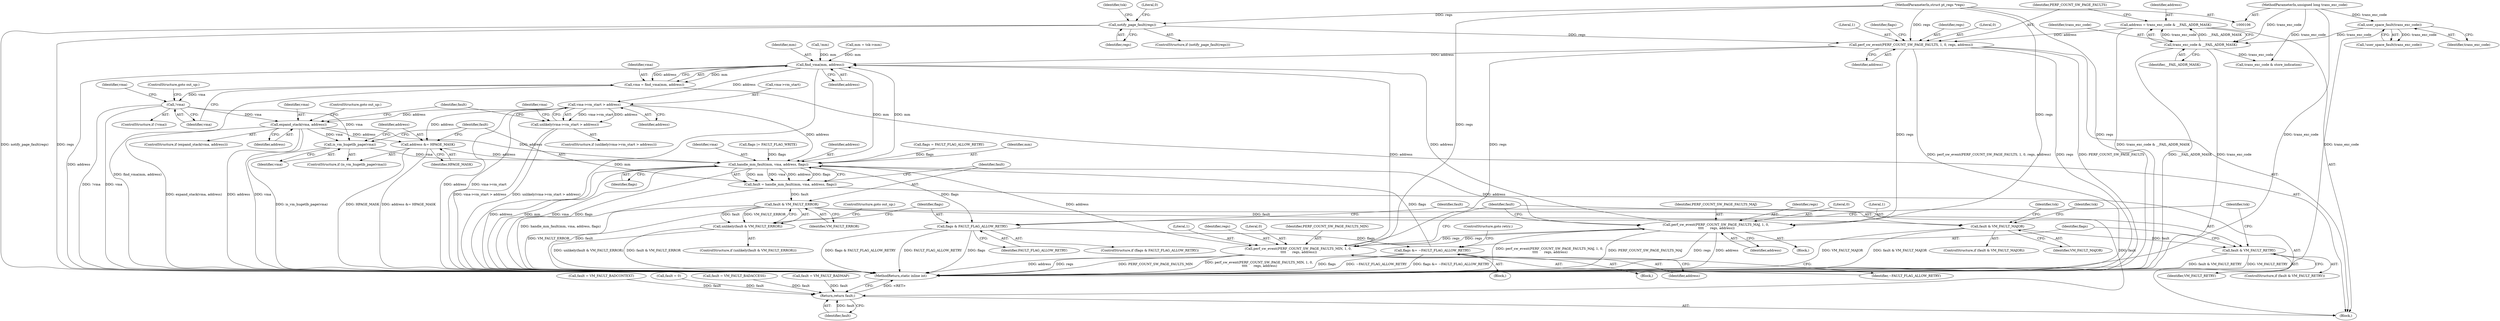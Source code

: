 digraph "1_linux_a8b0ca17b80e92faab46ee7179ba9e99ccb61233_21@del" {
"1000149" [label="(Call,perf_sw_event(PERF_COUNT_SW_PAGE_FAULTS, 1, 0, regs, address))"];
"1000118" [label="(Call,notify_page_fault(regs))"];
"1000107" [label="(MethodParameterIn,struct pt_regs *regs)"];
"1000144" [label="(Call,address = trans_exc_code & __FAIL_ADDR_MASK)"];
"1000146" [label="(Call,trans_exc_code & __FAIL_ADDR_MASK)"];
"1000137" [label="(Call,user_space_fault(trans_exc_code))"];
"1000109" [label="(MethodParameterIn,unsigned long trans_exc_code)"];
"1000182" [label="(Call,find_vma(mm, address))"];
"1000180" [label="(Call,vma = find_vma(mm, address))"];
"1000186" [label="(Call,!vma)"];
"1000206" [label="(Call,expand_stack(vma, address))"];
"1000223" [label="(Call,is_vm_hugetlb_page(vma))"];
"1000230" [label="(Call,handle_mm_fault(mm, vma, address, flags))"];
"1000228" [label="(Call,fault = handle_mm_fault(mm, vma, address, flags))"];
"1000237" [label="(Call,fault & VM_FAULT_ERROR)"];
"1000236" [label="(Call,unlikely(fault & VM_FAULT_ERROR))"];
"1000247" [label="(Call,fault & VM_FAULT_MAJOR)"];
"1000274" [label="(Call,fault & VM_FAULT_RETRY)"];
"1000295" [label="(Return,return fault;)"];
"1000242" [label="(Call,flags & FAULT_FLAG_ALLOW_RETRY)"];
"1000278" [label="(Call,flags &= ~FAULT_FLAG_ALLOW_RETRY)"];
"1000255" [label="(Call,perf_sw_event(PERF_COUNT_SW_PAGE_FAULTS_MAJ, 1, 0,\n \t\t\t\t      regs, address))"];
"1000267" [label="(Call,perf_sw_event(PERF_COUNT_SW_PAGE_FAULTS_MIN, 1, 0,\n \t\t\t\t      regs, address))"];
"1000225" [label="(Call,address &= HPAGE_MASK)"];
"1000191" [label="(Call,vma->vm_start > address)"];
"1000190" [label="(Call,unlikely(vma->vm_start > address))"];
"1000149" [label="(Call,perf_sw_event(PERF_COUNT_SW_PAGE_FAULTS, 1, 0, regs, address))"];
"1000145" [label="(Identifier,address)"];
"1000262" [label="(Block,)"];
"1000193" [label="(Identifier,vma)"];
"1000275" [label="(Identifier,fault)"];
"1000201" [label="(Identifier,vma)"];
"1000272" [label="(Identifier,address)"];
"1000276" [label="(Identifier,VM_FAULT_RETRY)"];
"1000123" [label="(Identifier,tsk)"];
"1000205" [label="(ControlStructure,if (expand_stack(vma, address)))"];
"1000153" [label="(Identifier,regs)"];
"1000231" [label="(Identifier,mm)"];
"1000119" [label="(Identifier,regs)"];
"1000195" [label="(Identifier,address)"];
"1000260" [label="(Identifier,address)"];
"1000240" [label="(ControlStructure,goto out_up;)"];
"1000188" [label="(ControlStructure,goto out_up;)"];
"1000295" [label="(Return,return fault;)"];
"1000152" [label="(Literal,0)"];
"1000224" [label="(Identifier,vma)"];
"1000244" [label="(Identifier,FAULT_FLAG_ALLOW_RETRY)"];
"1000148" [label="(Identifier,__FAIL_ADDR_MASK)"];
"1000222" [label="(ControlStructure,if (is_vm_hugetlb_page(vma)))"];
"1000146" [label="(Call,trans_exc_code & __FAIL_ADDR_MASK)"];
"1000267" [label="(Call,perf_sw_event(PERF_COUNT_SW_PAGE_FAULTS_MIN, 1, 0,\n \t\t\t\t      regs, address))"];
"1000279" [label="(Identifier,flags)"];
"1000185" [label="(ControlStructure,if (!vma))"];
"1000183" [label="(Identifier,mm)"];
"1000242" [label="(Call,flags & FAULT_FLAG_ALLOW_RETRY)"];
"1000187" [label="(Identifier,vma)"];
"1000208" [label="(Identifier,address)"];
"1000229" [label="(Identifier,fault)"];
"1000248" [label="(Identifier,fault)"];
"1000109" [label="(MethodParameterIn,unsigned long trans_exc_code)"];
"1000225" [label="(Call,address &= HPAGE_MASK)"];
"1000250" [label="(Block,)"];
"1000138" [label="(Identifier,trans_exc_code)"];
"1000181" [label="(Identifier,vma)"];
"1000184" [label="(Identifier,address)"];
"1000226" [label="(Identifier,address)"];
"1000137" [label="(Call,user_space_fault(trans_exc_code))"];
"1000297" [label="(MethodReturn,static inline int)"];
"1000232" [label="(Identifier,vma)"];
"1000141" [label="(Call,!mm)"];
"1000236" [label="(Call,unlikely(fault & VM_FAULT_ERROR))"];
"1000154" [label="(Identifier,address)"];
"1000269" [label="(Literal,1)"];
"1000271" [label="(Identifier,regs)"];
"1000256" [label="(Identifier,PERF_COUNT_SW_PAGE_FAULTS_MAJ)"];
"1000247" [label="(Call,fault & VM_FAULT_MAJOR)"];
"1000241" [label="(ControlStructure,if (flags & FAULT_FLAG_ALLOW_RETRY))"];
"1000280" [label="(Identifier,~FAULT_FLAG_ALLOW_RETRY)"];
"1000206" [label="(Call,expand_stack(vma, address))"];
"1000281" [label="(ControlStructure,goto retry;)"];
"1000211" [label="(Identifier,fault)"];
"1000278" [label="(Call,flags &= ~FAULT_FLAG_ALLOW_RETRY)"];
"1000234" [label="(Identifier,flags)"];
"1000207" [label="(Identifier,vma)"];
"1000238" [label="(Identifier,fault)"];
"1000259" [label="(Identifier,regs)"];
"1000110" [label="(Block,)"];
"1000190" [label="(Call,unlikely(vma->vm_start > address))"];
"1000296" [label="(Identifier,fault)"];
"1000277" [label="(Block,)"];
"1000270" [label="(Literal,0)"];
"1000253" [label="(Identifier,tsk)"];
"1000130" [label="(Call,fault = VM_FAULT_BADCONTEXT)"];
"1000268" [label="(Identifier,PERF_COUNT_SW_PAGE_FAULTS_MIN)"];
"1000168" [label="(Call,flags |= FAULT_FLAG_WRITE)"];
"1000192" [label="(Call,vma->vm_start)"];
"1000223" [label="(Call,is_vm_hugetlb_page(vma))"];
"1000150" [label="(Identifier,PERF_COUNT_SW_PAGE_FAULTS)"];
"1000191" [label="(Call,vma->vm_start > address)"];
"1000125" [label="(Call,mm = tsk->mm)"];
"1000151" [label="(Literal,1)"];
"1000147" [label="(Identifier,trans_exc_code)"];
"1000136" [label="(Call,!user_space_fault(trans_exc_code))"];
"1000209" [label="(ControlStructure,goto out_up;)"];
"1000156" [label="(Identifier,flags)"];
"1000258" [label="(Literal,0)"];
"1000246" [label="(ControlStructure,if (fault & VM_FAULT_MAJOR))"];
"1000243" [label="(Identifier,flags)"];
"1000118" [label="(Call,notify_page_fault(regs))"];
"1000265" [label="(Identifier,tsk)"];
"1000182" [label="(Call,find_vma(mm, address))"];
"1000233" [label="(Identifier,address)"];
"1000235" [label="(ControlStructure,if (unlikely(fault & VM_FAULT_ERROR)))"];
"1000273" [label="(ControlStructure,if (fault & VM_FAULT_RETRY))"];
"1000121" [label="(Literal,0)"];
"1000107" [label="(MethodParameterIn,struct pt_regs *regs)"];
"1000230" [label="(Call,handle_mm_fault(mm, vma, address, flags))"];
"1000227" [label="(Identifier,HPAGE_MASK)"];
"1000283" [label="(Identifier,tsk)"];
"1000189" [label="(ControlStructure,if (unlikely(vma->vm_start > address)))"];
"1000274" [label="(Call,fault & VM_FAULT_RETRY)"];
"1000144" [label="(Call,address = trans_exc_code & __FAIL_ADDR_MASK)"];
"1000164" [label="(Call,trans_exc_code & store_indication)"];
"1000239" [label="(Identifier,VM_FAULT_ERROR)"];
"1000186" [label="(Call,!vma)"];
"1000285" [label="(Call,fault = 0)"];
"1000180" [label="(Call,vma = find_vma(mm, address))"];
"1000237" [label="(Call,fault & VM_FAULT_ERROR)"];
"1000255" [label="(Call,perf_sw_event(PERF_COUNT_SW_PAGE_FAULTS_MAJ, 1, 0,\n \t\t\t\t      regs, address))"];
"1000210" [label="(Call,fault = VM_FAULT_BADACCESS)"];
"1000228" [label="(Call,fault = handle_mm_fault(mm, vma, address, flags))"];
"1000177" [label="(Call,fault = VM_FAULT_BADMAP)"];
"1000257" [label="(Literal,1)"];
"1000155" [label="(Call,flags = FAULT_FLAG_ALLOW_RETRY)"];
"1000249" [label="(Identifier,VM_FAULT_MAJOR)"];
"1000117" [label="(ControlStructure,if (notify_page_fault(regs)))"];
"1000149" -> "1000110"  [label="AST: "];
"1000149" -> "1000154"  [label="CFG: "];
"1000150" -> "1000149"  [label="AST: "];
"1000151" -> "1000149"  [label="AST: "];
"1000152" -> "1000149"  [label="AST: "];
"1000153" -> "1000149"  [label="AST: "];
"1000154" -> "1000149"  [label="AST: "];
"1000156" -> "1000149"  [label="CFG: "];
"1000149" -> "1000297"  [label="DDG: perf_sw_event(PERF_COUNT_SW_PAGE_FAULTS, 1, 0, regs, address)"];
"1000149" -> "1000297"  [label="DDG: regs"];
"1000149" -> "1000297"  [label="DDG: PERF_COUNT_SW_PAGE_FAULTS"];
"1000118" -> "1000149"  [label="DDG: regs"];
"1000107" -> "1000149"  [label="DDG: regs"];
"1000144" -> "1000149"  [label="DDG: address"];
"1000149" -> "1000182"  [label="DDG: address"];
"1000149" -> "1000255"  [label="DDG: regs"];
"1000149" -> "1000267"  [label="DDG: regs"];
"1000118" -> "1000117"  [label="AST: "];
"1000118" -> "1000119"  [label="CFG: "];
"1000119" -> "1000118"  [label="AST: "];
"1000121" -> "1000118"  [label="CFG: "];
"1000123" -> "1000118"  [label="CFG: "];
"1000118" -> "1000297"  [label="DDG: notify_page_fault(regs)"];
"1000118" -> "1000297"  [label="DDG: regs"];
"1000107" -> "1000118"  [label="DDG: regs"];
"1000107" -> "1000106"  [label="AST: "];
"1000107" -> "1000297"  [label="DDG: regs"];
"1000107" -> "1000255"  [label="DDG: regs"];
"1000107" -> "1000267"  [label="DDG: regs"];
"1000144" -> "1000110"  [label="AST: "];
"1000144" -> "1000146"  [label="CFG: "];
"1000145" -> "1000144"  [label="AST: "];
"1000146" -> "1000144"  [label="AST: "];
"1000150" -> "1000144"  [label="CFG: "];
"1000144" -> "1000297"  [label="DDG: trans_exc_code & __FAIL_ADDR_MASK"];
"1000146" -> "1000144"  [label="DDG: trans_exc_code"];
"1000146" -> "1000144"  [label="DDG: __FAIL_ADDR_MASK"];
"1000146" -> "1000148"  [label="CFG: "];
"1000147" -> "1000146"  [label="AST: "];
"1000148" -> "1000146"  [label="AST: "];
"1000146" -> "1000297"  [label="DDG: __FAIL_ADDR_MASK"];
"1000146" -> "1000297"  [label="DDG: trans_exc_code"];
"1000137" -> "1000146"  [label="DDG: trans_exc_code"];
"1000109" -> "1000146"  [label="DDG: trans_exc_code"];
"1000146" -> "1000164"  [label="DDG: trans_exc_code"];
"1000137" -> "1000136"  [label="AST: "];
"1000137" -> "1000138"  [label="CFG: "];
"1000138" -> "1000137"  [label="AST: "];
"1000136" -> "1000137"  [label="CFG: "];
"1000137" -> "1000297"  [label="DDG: trans_exc_code"];
"1000137" -> "1000136"  [label="DDG: trans_exc_code"];
"1000109" -> "1000137"  [label="DDG: trans_exc_code"];
"1000109" -> "1000106"  [label="AST: "];
"1000109" -> "1000297"  [label="DDG: trans_exc_code"];
"1000109" -> "1000164"  [label="DDG: trans_exc_code"];
"1000182" -> "1000180"  [label="AST: "];
"1000182" -> "1000184"  [label="CFG: "];
"1000183" -> "1000182"  [label="AST: "];
"1000184" -> "1000182"  [label="AST: "];
"1000180" -> "1000182"  [label="CFG: "];
"1000182" -> "1000297"  [label="DDG: address"];
"1000182" -> "1000297"  [label="DDG: mm"];
"1000182" -> "1000180"  [label="DDG: mm"];
"1000182" -> "1000180"  [label="DDG: address"];
"1000125" -> "1000182"  [label="DDG: mm"];
"1000141" -> "1000182"  [label="DDG: mm"];
"1000230" -> "1000182"  [label="DDG: mm"];
"1000255" -> "1000182"  [label="DDG: address"];
"1000267" -> "1000182"  [label="DDG: address"];
"1000182" -> "1000191"  [label="DDG: address"];
"1000182" -> "1000230"  [label="DDG: mm"];
"1000180" -> "1000110"  [label="AST: "];
"1000181" -> "1000180"  [label="AST: "];
"1000187" -> "1000180"  [label="CFG: "];
"1000180" -> "1000297"  [label="DDG: find_vma(mm, address)"];
"1000180" -> "1000186"  [label="DDG: vma"];
"1000186" -> "1000185"  [label="AST: "];
"1000186" -> "1000187"  [label="CFG: "];
"1000187" -> "1000186"  [label="AST: "];
"1000188" -> "1000186"  [label="CFG: "];
"1000193" -> "1000186"  [label="CFG: "];
"1000186" -> "1000297"  [label="DDG: !vma"];
"1000186" -> "1000297"  [label="DDG: vma"];
"1000186" -> "1000206"  [label="DDG: vma"];
"1000186" -> "1000223"  [label="DDG: vma"];
"1000206" -> "1000205"  [label="AST: "];
"1000206" -> "1000208"  [label="CFG: "];
"1000207" -> "1000206"  [label="AST: "];
"1000208" -> "1000206"  [label="AST: "];
"1000209" -> "1000206"  [label="CFG: "];
"1000211" -> "1000206"  [label="CFG: "];
"1000206" -> "1000297"  [label="DDG: expand_stack(vma, address)"];
"1000206" -> "1000297"  [label="DDG: address"];
"1000206" -> "1000297"  [label="DDG: vma"];
"1000191" -> "1000206"  [label="DDG: address"];
"1000206" -> "1000223"  [label="DDG: vma"];
"1000206" -> "1000225"  [label="DDG: address"];
"1000206" -> "1000230"  [label="DDG: address"];
"1000223" -> "1000222"  [label="AST: "];
"1000223" -> "1000224"  [label="CFG: "];
"1000224" -> "1000223"  [label="AST: "];
"1000226" -> "1000223"  [label="CFG: "];
"1000229" -> "1000223"  [label="CFG: "];
"1000223" -> "1000297"  [label="DDG: is_vm_hugetlb_page(vma)"];
"1000223" -> "1000230"  [label="DDG: vma"];
"1000230" -> "1000228"  [label="AST: "];
"1000230" -> "1000234"  [label="CFG: "];
"1000231" -> "1000230"  [label="AST: "];
"1000232" -> "1000230"  [label="AST: "];
"1000233" -> "1000230"  [label="AST: "];
"1000234" -> "1000230"  [label="AST: "];
"1000228" -> "1000230"  [label="CFG: "];
"1000230" -> "1000297"  [label="DDG: address"];
"1000230" -> "1000297"  [label="DDG: mm"];
"1000230" -> "1000297"  [label="DDG: vma"];
"1000230" -> "1000297"  [label="DDG: flags"];
"1000230" -> "1000228"  [label="DDG: mm"];
"1000230" -> "1000228"  [label="DDG: vma"];
"1000230" -> "1000228"  [label="DDG: address"];
"1000230" -> "1000228"  [label="DDG: flags"];
"1000225" -> "1000230"  [label="DDG: address"];
"1000191" -> "1000230"  [label="DDG: address"];
"1000168" -> "1000230"  [label="DDG: flags"];
"1000155" -> "1000230"  [label="DDG: flags"];
"1000278" -> "1000230"  [label="DDG: flags"];
"1000230" -> "1000242"  [label="DDG: flags"];
"1000230" -> "1000255"  [label="DDG: address"];
"1000230" -> "1000267"  [label="DDG: address"];
"1000228" -> "1000110"  [label="AST: "];
"1000229" -> "1000228"  [label="AST: "];
"1000238" -> "1000228"  [label="CFG: "];
"1000228" -> "1000297"  [label="DDG: handle_mm_fault(mm, vma, address, flags)"];
"1000228" -> "1000237"  [label="DDG: fault"];
"1000237" -> "1000236"  [label="AST: "];
"1000237" -> "1000239"  [label="CFG: "];
"1000238" -> "1000237"  [label="AST: "];
"1000239" -> "1000237"  [label="AST: "];
"1000236" -> "1000237"  [label="CFG: "];
"1000237" -> "1000297"  [label="DDG: VM_FAULT_ERROR"];
"1000237" -> "1000297"  [label="DDG: fault"];
"1000237" -> "1000236"  [label="DDG: fault"];
"1000237" -> "1000236"  [label="DDG: VM_FAULT_ERROR"];
"1000237" -> "1000247"  [label="DDG: fault"];
"1000237" -> "1000295"  [label="DDG: fault"];
"1000236" -> "1000235"  [label="AST: "];
"1000240" -> "1000236"  [label="CFG: "];
"1000243" -> "1000236"  [label="CFG: "];
"1000236" -> "1000297"  [label="DDG: fault & VM_FAULT_ERROR"];
"1000236" -> "1000297"  [label="DDG: unlikely(fault & VM_FAULT_ERROR)"];
"1000247" -> "1000246"  [label="AST: "];
"1000247" -> "1000249"  [label="CFG: "];
"1000248" -> "1000247"  [label="AST: "];
"1000249" -> "1000247"  [label="AST: "];
"1000253" -> "1000247"  [label="CFG: "];
"1000265" -> "1000247"  [label="CFG: "];
"1000247" -> "1000297"  [label="DDG: fault & VM_FAULT_MAJOR"];
"1000247" -> "1000297"  [label="DDG: VM_FAULT_MAJOR"];
"1000247" -> "1000274"  [label="DDG: fault"];
"1000274" -> "1000273"  [label="AST: "];
"1000274" -> "1000276"  [label="CFG: "];
"1000275" -> "1000274"  [label="AST: "];
"1000276" -> "1000274"  [label="AST: "];
"1000279" -> "1000274"  [label="CFG: "];
"1000283" -> "1000274"  [label="CFG: "];
"1000274" -> "1000297"  [label="DDG: VM_FAULT_RETRY"];
"1000274" -> "1000297"  [label="DDG: fault & VM_FAULT_RETRY"];
"1000295" -> "1000110"  [label="AST: "];
"1000295" -> "1000296"  [label="CFG: "];
"1000296" -> "1000295"  [label="AST: "];
"1000297" -> "1000295"  [label="CFG: "];
"1000295" -> "1000297"  [label="DDG: <RET>"];
"1000296" -> "1000295"  [label="DDG: fault"];
"1000177" -> "1000295"  [label="DDG: fault"];
"1000285" -> "1000295"  [label="DDG: fault"];
"1000210" -> "1000295"  [label="DDG: fault"];
"1000130" -> "1000295"  [label="DDG: fault"];
"1000242" -> "1000241"  [label="AST: "];
"1000242" -> "1000244"  [label="CFG: "];
"1000243" -> "1000242"  [label="AST: "];
"1000244" -> "1000242"  [label="AST: "];
"1000248" -> "1000242"  [label="CFG: "];
"1000283" -> "1000242"  [label="CFG: "];
"1000242" -> "1000297"  [label="DDG: flags & FAULT_FLAG_ALLOW_RETRY"];
"1000242" -> "1000297"  [label="DDG: FAULT_FLAG_ALLOW_RETRY"];
"1000242" -> "1000297"  [label="DDG: flags"];
"1000242" -> "1000278"  [label="DDG: flags"];
"1000278" -> "1000277"  [label="AST: "];
"1000278" -> "1000280"  [label="CFG: "];
"1000279" -> "1000278"  [label="AST: "];
"1000280" -> "1000278"  [label="AST: "];
"1000281" -> "1000278"  [label="CFG: "];
"1000278" -> "1000297"  [label="DDG: ~FAULT_FLAG_ALLOW_RETRY"];
"1000278" -> "1000297"  [label="DDG: flags &= ~FAULT_FLAG_ALLOW_RETRY"];
"1000278" -> "1000297"  [label="DDG: flags"];
"1000255" -> "1000250"  [label="AST: "];
"1000255" -> "1000260"  [label="CFG: "];
"1000256" -> "1000255"  [label="AST: "];
"1000257" -> "1000255"  [label="AST: "];
"1000258" -> "1000255"  [label="AST: "];
"1000259" -> "1000255"  [label="AST: "];
"1000260" -> "1000255"  [label="AST: "];
"1000275" -> "1000255"  [label="CFG: "];
"1000255" -> "1000297"  [label="DDG: regs"];
"1000255" -> "1000297"  [label="DDG: address"];
"1000255" -> "1000297"  [label="DDG: perf_sw_event(PERF_COUNT_SW_PAGE_FAULTS_MAJ, 1, 0,\n \t\t\t\t      regs, address)"];
"1000255" -> "1000297"  [label="DDG: PERF_COUNT_SW_PAGE_FAULTS_MAJ"];
"1000267" -> "1000255"  [label="DDG: regs"];
"1000255" -> "1000267"  [label="DDG: regs"];
"1000267" -> "1000262"  [label="AST: "];
"1000267" -> "1000272"  [label="CFG: "];
"1000268" -> "1000267"  [label="AST: "];
"1000269" -> "1000267"  [label="AST: "];
"1000270" -> "1000267"  [label="AST: "];
"1000271" -> "1000267"  [label="AST: "];
"1000272" -> "1000267"  [label="AST: "];
"1000275" -> "1000267"  [label="CFG: "];
"1000267" -> "1000297"  [label="DDG: PERF_COUNT_SW_PAGE_FAULTS_MIN"];
"1000267" -> "1000297"  [label="DDG: perf_sw_event(PERF_COUNT_SW_PAGE_FAULTS_MIN, 1, 0,\n \t\t\t\t      regs, address)"];
"1000267" -> "1000297"  [label="DDG: address"];
"1000267" -> "1000297"  [label="DDG: regs"];
"1000225" -> "1000222"  [label="AST: "];
"1000225" -> "1000227"  [label="CFG: "];
"1000226" -> "1000225"  [label="AST: "];
"1000227" -> "1000225"  [label="AST: "];
"1000229" -> "1000225"  [label="CFG: "];
"1000225" -> "1000297"  [label="DDG: address &= HPAGE_MASK"];
"1000225" -> "1000297"  [label="DDG: HPAGE_MASK"];
"1000191" -> "1000225"  [label="DDG: address"];
"1000191" -> "1000190"  [label="AST: "];
"1000191" -> "1000195"  [label="CFG: "];
"1000192" -> "1000191"  [label="AST: "];
"1000195" -> "1000191"  [label="AST: "];
"1000190" -> "1000191"  [label="CFG: "];
"1000191" -> "1000297"  [label="DDG: address"];
"1000191" -> "1000297"  [label="DDG: vma->vm_start"];
"1000191" -> "1000190"  [label="DDG: vma->vm_start"];
"1000191" -> "1000190"  [label="DDG: address"];
"1000190" -> "1000189"  [label="AST: "];
"1000201" -> "1000190"  [label="CFG: "];
"1000211" -> "1000190"  [label="CFG: "];
"1000190" -> "1000297"  [label="DDG: unlikely(vma->vm_start > address)"];
"1000190" -> "1000297"  [label="DDG: vma->vm_start > address"];
}
